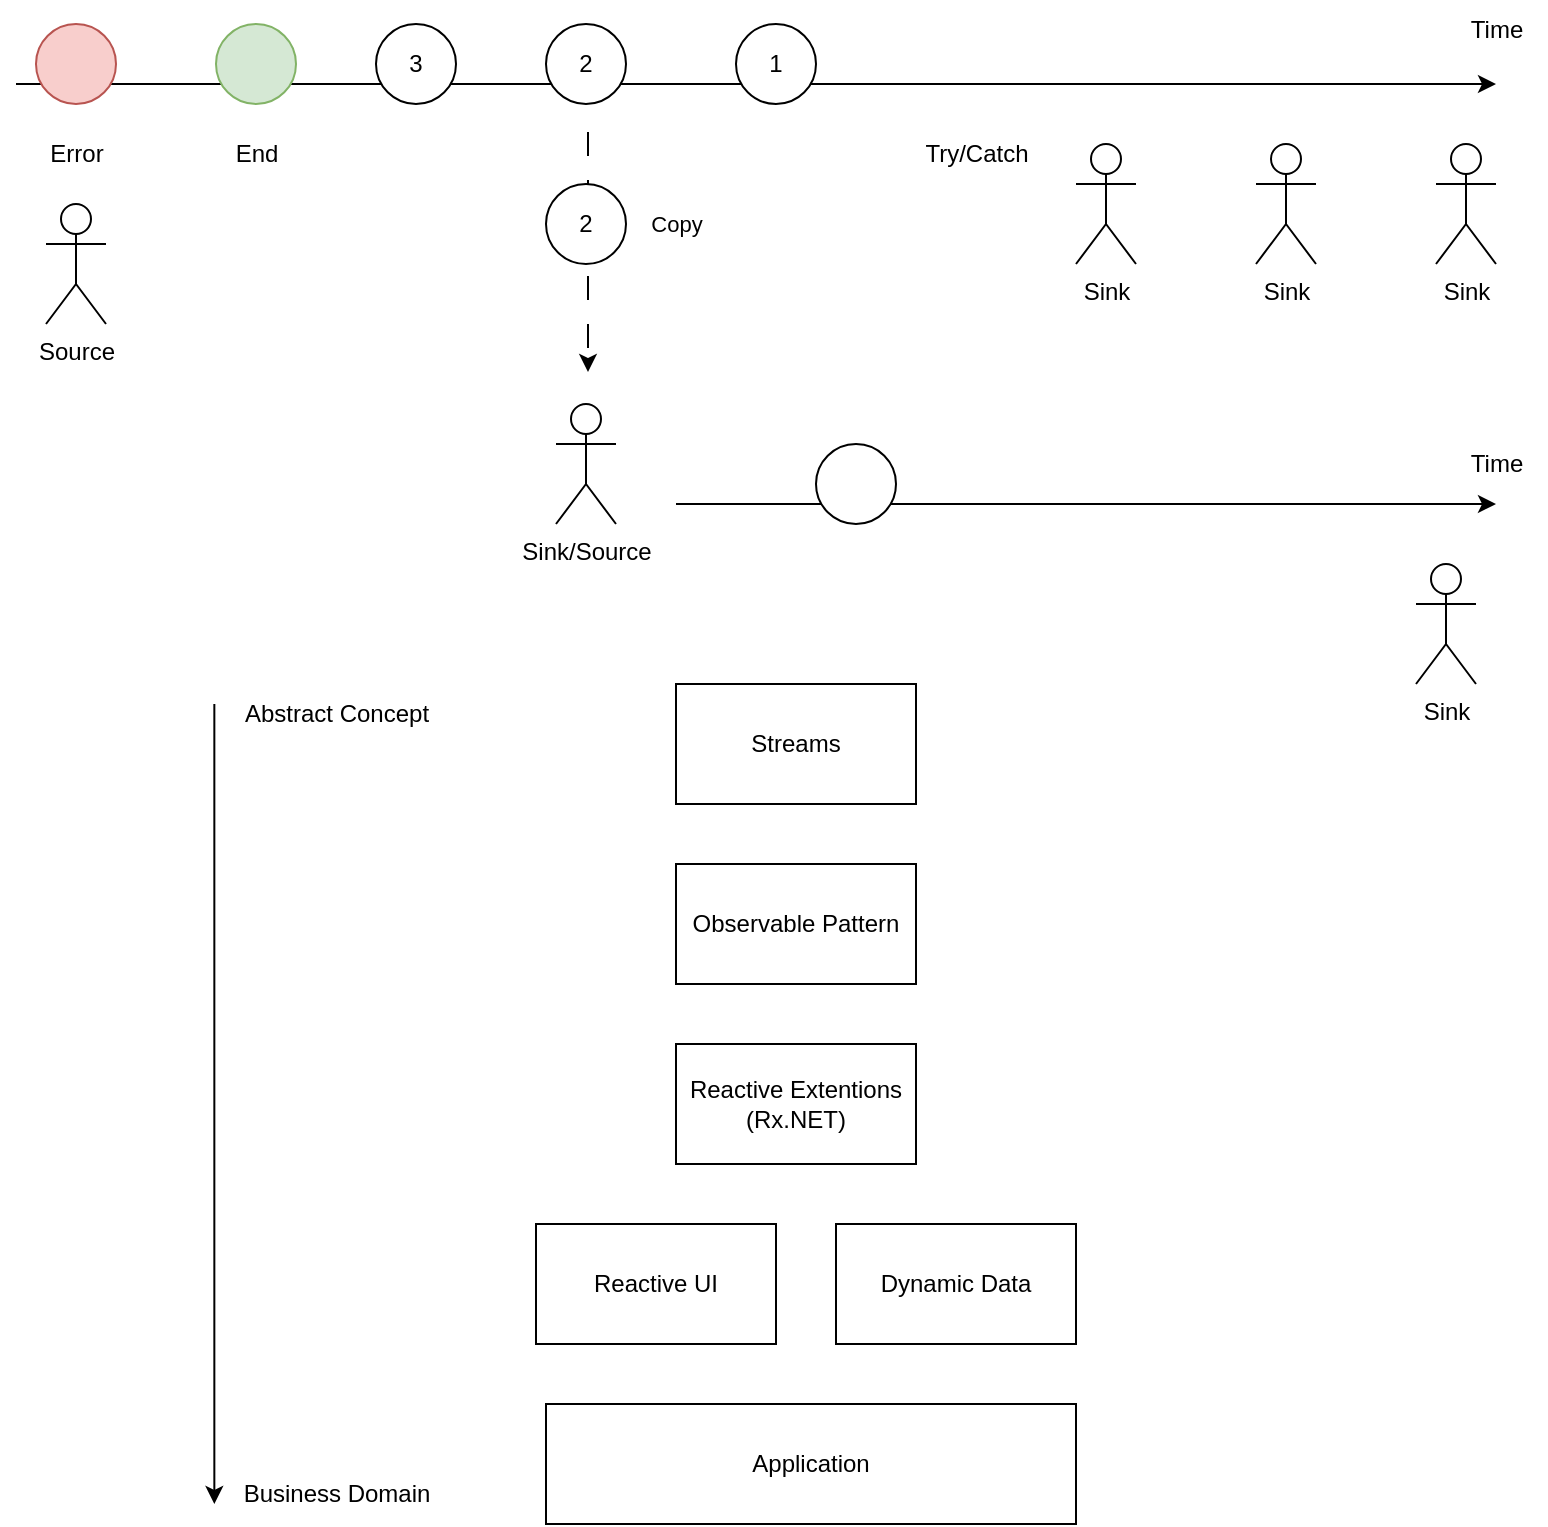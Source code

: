 <mxfile version="26.1.1">
  <diagram name="Seite-1" id="txfmj8Ic5jkHU9A1jBV1">
    <mxGraphModel dx="1728" dy="1033" grid="1" gridSize="10" guides="1" tooltips="1" connect="1" arrows="1" fold="1" page="1" pageScale="1" pageWidth="1169" pageHeight="827" math="0" shadow="0">
      <root>
        <mxCell id="0" />
        <mxCell id="1" parent="0" />
        <mxCell id="8fLmen7MkiscakykMr_L-1" value="Streams" style="rounded=0;whiteSpace=wrap;html=1;" vertex="1" parent="1">
          <mxGeometry x="510" y="360" width="120" height="60" as="geometry" />
        </mxCell>
        <mxCell id="8fLmen7MkiscakykMr_L-2" value="Observable Pattern" style="rounded=0;whiteSpace=wrap;html=1;" vertex="1" parent="1">
          <mxGeometry x="510" y="450" width="120" height="60" as="geometry" />
        </mxCell>
        <mxCell id="8fLmen7MkiscakykMr_L-3" value="" style="endArrow=classic;html=1;rounded=0;" edge="1" parent="1">
          <mxGeometry width="50" height="50" relative="1" as="geometry">
            <mxPoint x="180" y="60" as="sourcePoint" />
            <mxPoint x="920" y="60" as="targetPoint" />
          </mxGeometry>
        </mxCell>
        <mxCell id="8fLmen7MkiscakykMr_L-4" value="Source" style="shape=umlActor;verticalLabelPosition=bottom;verticalAlign=top;html=1;outlineConnect=0;" vertex="1" parent="1">
          <mxGeometry x="195" y="120" width="30" height="60" as="geometry" />
        </mxCell>
        <mxCell id="8fLmen7MkiscakykMr_L-5" value="Sink" style="shape=umlActor;verticalLabelPosition=bottom;verticalAlign=top;html=1;outlineConnect=0;" vertex="1" parent="1">
          <mxGeometry x="710" y="90" width="30" height="60" as="geometry" />
        </mxCell>
        <mxCell id="8fLmen7MkiscakykMr_L-12" value="2" style="ellipse;whiteSpace=wrap;html=1;aspect=fixed;" vertex="1" parent="1">
          <mxGeometry x="445" y="30" width="40" height="40" as="geometry" />
        </mxCell>
        <mxCell id="8fLmen7MkiscakykMr_L-16" value="1" style="ellipse;whiteSpace=wrap;html=1;aspect=fixed;" vertex="1" parent="1">
          <mxGeometry x="540" y="30" width="40" height="40" as="geometry" />
        </mxCell>
        <mxCell id="8fLmen7MkiscakykMr_L-17" value="" style="endArrow=classic;html=1;rounded=0;" edge="1" parent="1">
          <mxGeometry width="50" height="50" relative="1" as="geometry">
            <mxPoint x="510" y="270" as="sourcePoint" />
            <mxPoint x="920" y="270" as="targetPoint" />
          </mxGeometry>
        </mxCell>
        <mxCell id="8fLmen7MkiscakykMr_L-18" value="Sink" style="shape=umlActor;verticalLabelPosition=bottom;verticalAlign=top;html=1;outlineConnect=0;" vertex="1" parent="1">
          <mxGeometry x="800" y="90" width="30" height="60" as="geometry" />
        </mxCell>
        <mxCell id="8fLmen7MkiscakykMr_L-21" value="" style="ellipse;whiteSpace=wrap;html=1;aspect=fixed;fillColor=#d5e8d4;strokeColor=#82b366;" vertex="1" parent="1">
          <mxGeometry x="280" y="30" width="40" height="40" as="geometry" />
        </mxCell>
        <mxCell id="8fLmen7MkiscakykMr_L-22" value="End" style="text;html=1;align=center;verticalAlign=middle;resizable=0;points=[];autosize=1;strokeColor=none;fillColor=none;" vertex="1" parent="1">
          <mxGeometry x="280" y="80" width="40" height="30" as="geometry" />
        </mxCell>
        <mxCell id="8fLmen7MkiscakykMr_L-23" value="Time" style="text;html=1;align=center;verticalAlign=middle;resizable=0;points=[];autosize=1;strokeColor=none;fillColor=none;" vertex="1" parent="1">
          <mxGeometry x="895" y="18" width="50" height="30" as="geometry" />
        </mxCell>
        <mxCell id="8fLmen7MkiscakykMr_L-24" value="" style="ellipse;whiteSpace=wrap;html=1;aspect=fixed;fillColor=#f8cecc;strokeColor=#b85450;" vertex="1" parent="1">
          <mxGeometry x="190" y="30" width="40" height="40" as="geometry" />
        </mxCell>
        <mxCell id="8fLmen7MkiscakykMr_L-25" value="Error" style="text;html=1;align=center;verticalAlign=middle;resizable=0;points=[];autosize=1;strokeColor=none;fillColor=none;" vertex="1" parent="1">
          <mxGeometry x="185" y="80" width="50" height="30" as="geometry" />
        </mxCell>
        <mxCell id="8fLmen7MkiscakykMr_L-26" value="Sink" style="shape=umlActor;verticalLabelPosition=bottom;verticalAlign=top;html=1;outlineConnect=0;" vertex="1" parent="1">
          <mxGeometry x="890" y="90" width="30" height="60" as="geometry" />
        </mxCell>
        <mxCell id="8fLmen7MkiscakykMr_L-28" value="Try/Catch" style="text;html=1;align=center;verticalAlign=middle;resizable=0;points=[];autosize=1;strokeColor=none;fillColor=none;" vertex="1" parent="1">
          <mxGeometry x="620" y="80" width="80" height="30" as="geometry" />
        </mxCell>
        <mxCell id="8fLmen7MkiscakykMr_L-29" value="Sink/Source" style="shape=umlActor;verticalLabelPosition=bottom;verticalAlign=top;html=1;outlineConnect=0;" vertex="1" parent="1">
          <mxGeometry x="450" y="220" width="30" height="60" as="geometry" />
        </mxCell>
        <mxCell id="8fLmen7MkiscakykMr_L-32" value="" style="endArrow=classic;html=1;rounded=0;dashed=1;dashPattern=12 12;" edge="1" parent="1">
          <mxGeometry width="50" height="50" relative="1" as="geometry">
            <mxPoint x="466" y="84" as="sourcePoint" />
            <mxPoint x="466" y="204" as="targetPoint" />
          </mxGeometry>
        </mxCell>
        <mxCell id="8fLmen7MkiscakykMr_L-36" value="Copy" style="edgeLabel;html=1;align=center;verticalAlign=middle;resizable=0;points=[];" vertex="1" connectable="0" parent="8fLmen7MkiscakykMr_L-32">
          <mxGeometry x="0.168" y="2" relative="1" as="geometry">
            <mxPoint x="42" y="-24" as="offset" />
          </mxGeometry>
        </mxCell>
        <mxCell id="8fLmen7MkiscakykMr_L-33" value="" style="ellipse;whiteSpace=wrap;html=1;aspect=fixed;" vertex="1" parent="1">
          <mxGeometry x="580" y="240" width="40" height="40" as="geometry" />
        </mxCell>
        <mxCell id="8fLmen7MkiscakykMr_L-34" value="Sink" style="shape=umlActor;verticalLabelPosition=bottom;verticalAlign=top;html=1;outlineConnect=0;" vertex="1" parent="1">
          <mxGeometry x="880" y="300" width="30" height="60" as="geometry" />
        </mxCell>
        <mxCell id="8fLmen7MkiscakykMr_L-35" value="Time" style="text;html=1;align=center;verticalAlign=middle;resizable=0;points=[];autosize=1;strokeColor=none;fillColor=none;" vertex="1" parent="1">
          <mxGeometry x="895" y="235" width="50" height="30" as="geometry" />
        </mxCell>
        <mxCell id="8fLmen7MkiscakykMr_L-37" value="2" style="ellipse;whiteSpace=wrap;html=1;aspect=fixed;" vertex="1" parent="1">
          <mxGeometry x="445" y="110" width="40" height="40" as="geometry" />
        </mxCell>
        <mxCell id="8fLmen7MkiscakykMr_L-38" value="3" style="ellipse;whiteSpace=wrap;html=1;aspect=fixed;" vertex="1" parent="1">
          <mxGeometry x="360" y="30" width="40" height="40" as="geometry" />
        </mxCell>
        <mxCell id="8fLmen7MkiscakykMr_L-41" value="Reactive Extentions (Rx.NET)" style="rounded=0;whiteSpace=wrap;html=1;" vertex="1" parent="1">
          <mxGeometry x="510" y="540" width="120" height="60" as="geometry" />
        </mxCell>
        <mxCell id="8fLmen7MkiscakykMr_L-42" value="Reactive UI" style="rounded=0;whiteSpace=wrap;html=1;" vertex="1" parent="1">
          <mxGeometry x="440" y="630" width="120" height="60" as="geometry" />
        </mxCell>
        <mxCell id="8fLmen7MkiscakykMr_L-43" value="Dynamic Data" style="rounded=0;whiteSpace=wrap;html=1;" vertex="1" parent="1">
          <mxGeometry x="590" y="630" width="120" height="60" as="geometry" />
        </mxCell>
        <mxCell id="8fLmen7MkiscakykMr_L-44" value="Application" style="rounded=0;whiteSpace=wrap;html=1;" vertex="1" parent="1">
          <mxGeometry x="445" y="720" width="265" height="60" as="geometry" />
        </mxCell>
        <mxCell id="8fLmen7MkiscakykMr_L-46" value="" style="endArrow=classic;html=1;rounded=0;" edge="1" parent="1">
          <mxGeometry width="50" height="50" relative="1" as="geometry">
            <mxPoint x="279.17" y="370" as="sourcePoint" />
            <mxPoint x="279.17" y="770" as="targetPoint" />
          </mxGeometry>
        </mxCell>
        <mxCell id="8fLmen7MkiscakykMr_L-47" value="Business Domain" style="text;html=1;align=center;verticalAlign=middle;resizable=0;points=[];autosize=1;strokeColor=none;fillColor=none;" vertex="1" parent="1">
          <mxGeometry x="280" y="750" width="120" height="30" as="geometry" />
        </mxCell>
        <mxCell id="8fLmen7MkiscakykMr_L-48" value="Abstract Concept" style="text;html=1;align=center;verticalAlign=middle;resizable=0;points=[];autosize=1;strokeColor=none;fillColor=none;" vertex="1" parent="1">
          <mxGeometry x="280" y="360" width="120" height="30" as="geometry" />
        </mxCell>
      </root>
    </mxGraphModel>
  </diagram>
</mxfile>
